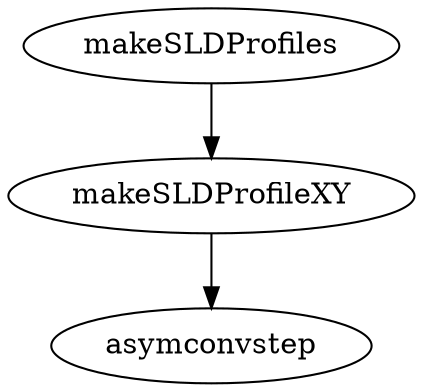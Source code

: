 /* Created by mdot for Matlab */
digraph m2html {
  makeSLDProfileXY -> asymconvstep;
  makeSLDProfiles -> makeSLDProfileXY;

  asymconvstep [URL="asymconvstep.html"];
  makeSLDProfileXY [URL="makeSLDProfileXY.html"];
  makeSLDProfiles [URL="makeSLDProfiles.html"];
}